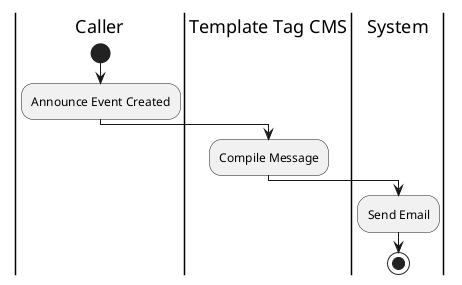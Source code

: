 @startuml AnnounceEventCreated

skinparam ConditionEndStyle hline
skinparam conditionStyle diamond
skinparam Monochrome true
skinparam Shadowing false

|Caller|
start
:Announce Event Created;

|Template Tag CMS|
:Compile Message;

|System|
:Send Email;
stop

@enduml